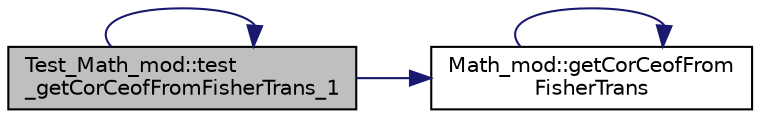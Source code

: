 digraph "Test_Math_mod::test_getCorCeofFromFisherTrans_1"
{
 // LATEX_PDF_SIZE
  edge [fontname="Helvetica",fontsize="10",labelfontname="Helvetica",labelfontsize="10"];
  node [fontname="Helvetica",fontsize="10",shape=record];
  rankdir="LR";
  Node1 [label="Test_Math_mod::test\l_getCorCeofFromFisherTrans_1",height=0.2,width=0.4,color="black", fillcolor="grey75", style="filled", fontcolor="black",tooltip=" "];
  Node1 -> Node2 [color="midnightblue",fontsize="10",style="solid",fontname="Helvetica"];
  Node2 [label="Math_mod::getCorCeofFrom\lFisherTrans",height=0.2,width=0.4,color="black", fillcolor="white", style="filled",URL="$namespaceMath__mod.html#a238197f24c7d68ab3e346c206b6889ae",tooltip="Return the correlation coefficient (-1 < corCoef < 1) corresponding to the input Fisher z-transformat..."];
  Node2 -> Node2 [color="midnightblue",fontsize="10",style="solid",fontname="Helvetica"];
  Node1 -> Node1 [color="midnightblue",fontsize="10",style="solid",fontname="Helvetica"];
}
